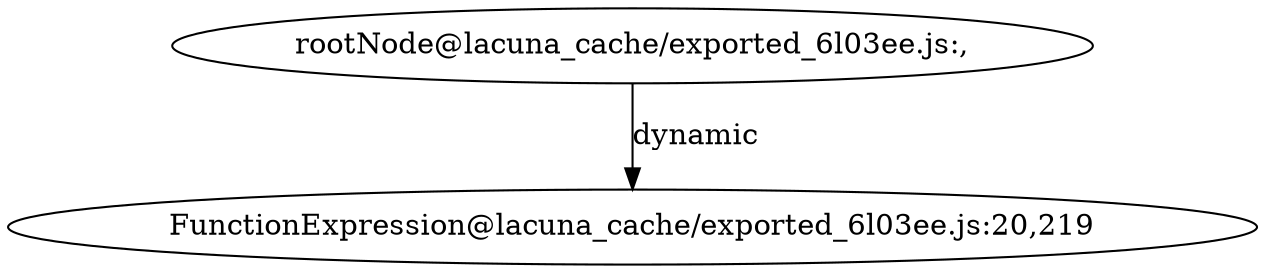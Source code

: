 digraph lacunaCG {
 "rootNode@lacuna_cache/exported_6l03ee.js:," -> "FunctionExpression@lacuna_cache/exported_6l03ee.js:20,219" [label="dynamic" ];
 }
